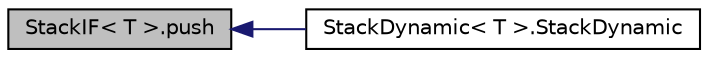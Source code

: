 digraph G
{
  edge [fontname="Helvetica",fontsize="10",labelfontname="Helvetica",labelfontsize="10"];
  node [fontname="Helvetica",fontsize="10",shape=record];
  rankdir="LR";
  Node1 [label="StackIF\< T \>.push",height=0.2,width=0.4,color="black", fillcolor="grey75", style="filled" fontcolor="black"];
  Node1 -> Node2 [dir="back",color="midnightblue",fontsize="10",style="solid",fontname="Helvetica"];
  Node2 [label="StackDynamic\< T \>.StackDynamic",height=0.2,width=0.4,color="black", fillcolor="white", style="filled",URL="$d1/d1a/classStackDynamic_3_01T_01_4.html#a5915465e1a2ad5e4dc73e78fa564c4e6"];
}
